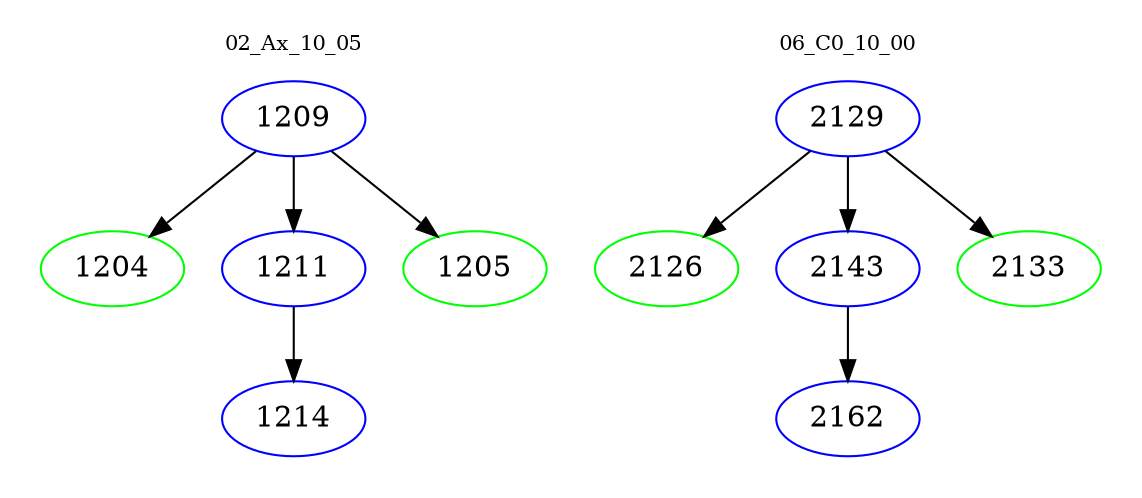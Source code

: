 digraph{
subgraph cluster_0 {
color = white
label = "02_Ax_10_05";
fontsize=10;
T0_1209 [label="1209", color="blue"]
T0_1209 -> T0_1204 [color="black"]
T0_1204 [label="1204", color="green"]
T0_1209 -> T0_1211 [color="black"]
T0_1211 [label="1211", color="blue"]
T0_1211 -> T0_1214 [color="black"]
T0_1214 [label="1214", color="blue"]
T0_1209 -> T0_1205 [color="black"]
T0_1205 [label="1205", color="green"]
}
subgraph cluster_1 {
color = white
label = "06_C0_10_00";
fontsize=10;
T1_2129 [label="2129", color="blue"]
T1_2129 -> T1_2126 [color="black"]
T1_2126 [label="2126", color="green"]
T1_2129 -> T1_2143 [color="black"]
T1_2143 [label="2143", color="blue"]
T1_2143 -> T1_2162 [color="black"]
T1_2162 [label="2162", color="blue"]
T1_2129 -> T1_2133 [color="black"]
T1_2133 [label="2133", color="green"]
}
}
